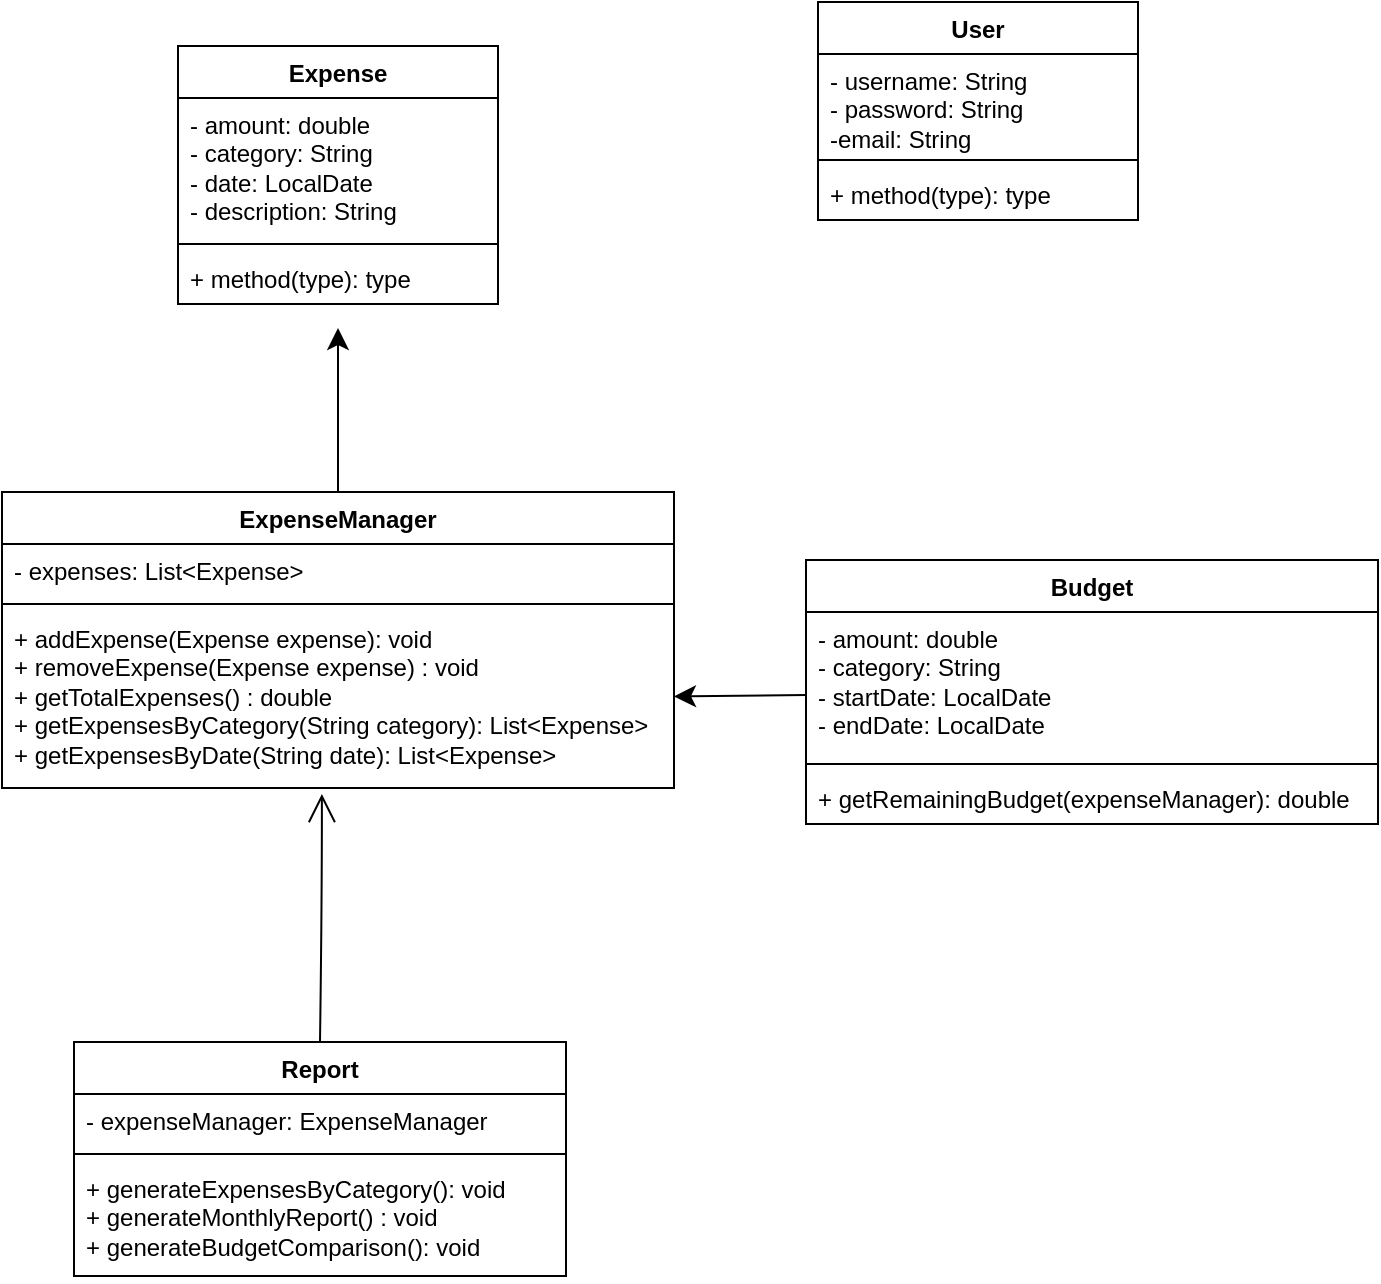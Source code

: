 <mxfile version="25.0.3">
  <diagram name="Page-1" id="wdWnBl2TLbSZ6KIcVf1b">
    <mxGraphModel dx="1130" dy="1189" grid="0" gridSize="10" guides="1" tooltips="1" connect="1" arrows="1" fold="1" page="0" pageScale="1" pageWidth="850" pageHeight="1100" math="0" shadow="0">
      <root>
        <mxCell id="0" />
        <mxCell id="1" parent="0" />
        <mxCell id="BpL-p66ha1r9M6KmjM7N-1" value="Expense" style="swimlane;fontStyle=1;align=center;verticalAlign=top;childLayout=stackLayout;horizontal=1;startSize=26;horizontalStack=0;resizeParent=1;resizeParentMax=0;resizeLast=0;collapsible=1;marginBottom=0;whiteSpace=wrap;html=1;" vertex="1" parent="1">
          <mxGeometry x="-27" y="-124" width="160" height="129" as="geometry" />
        </mxCell>
        <mxCell id="BpL-p66ha1r9M6KmjM7N-2" value="- amount: double&lt;div&gt;-&amp;nbsp;&lt;span style=&quot;background-color: initial;&quot;&gt;category:&amp;nbsp;&lt;/span&gt;&lt;span style=&quot;background-color: initial;&quot;&gt;String&amp;nbsp;&lt;/span&gt;&lt;/div&gt;&lt;div&gt;&lt;span style=&quot;background-color: initial;&quot;&gt;- date: LocalDate&lt;/span&gt;&lt;/div&gt;&lt;div&gt;- description: String&lt;/div&gt;" style="text;strokeColor=none;fillColor=none;align=left;verticalAlign=top;spacingLeft=4;spacingRight=4;overflow=hidden;rotatable=0;points=[[0,0.5],[1,0.5]];portConstraint=eastwest;whiteSpace=wrap;html=1;" vertex="1" parent="BpL-p66ha1r9M6KmjM7N-1">
          <mxGeometry y="26" width="160" height="69" as="geometry" />
        </mxCell>
        <mxCell id="BpL-p66ha1r9M6KmjM7N-3" value="" style="line;strokeWidth=1;fillColor=none;align=left;verticalAlign=middle;spacingTop=-1;spacingLeft=3;spacingRight=3;rotatable=0;labelPosition=right;points=[];portConstraint=eastwest;strokeColor=inherit;" vertex="1" parent="BpL-p66ha1r9M6KmjM7N-1">
          <mxGeometry y="95" width="160" height="8" as="geometry" />
        </mxCell>
        <mxCell id="BpL-p66ha1r9M6KmjM7N-4" value="+ method(type): type" style="text;strokeColor=none;fillColor=none;align=left;verticalAlign=top;spacingLeft=4;spacingRight=4;overflow=hidden;rotatable=0;points=[[0,0.5],[1,0.5]];portConstraint=eastwest;whiteSpace=wrap;html=1;" vertex="1" parent="BpL-p66ha1r9M6KmjM7N-1">
          <mxGeometry y="103" width="160" height="26" as="geometry" />
        </mxCell>
        <mxCell id="BpL-p66ha1r9M6KmjM7N-27" value="" style="edgeStyle=none;curved=1;rounded=0;orthogonalLoop=1;jettySize=auto;html=1;fontSize=12;startSize=8;endSize=8;" edge="1" parent="1" source="BpL-p66ha1r9M6KmjM7N-5" target="BpL-p66ha1r9M6KmjM7N-12">
          <mxGeometry relative="1" as="geometry" />
        </mxCell>
        <mxCell id="BpL-p66ha1r9M6KmjM7N-5" value="Budget" style="swimlane;fontStyle=1;align=center;verticalAlign=top;childLayout=stackLayout;horizontal=1;startSize=26;horizontalStack=0;resizeParent=1;resizeParentMax=0;resizeLast=0;collapsible=1;marginBottom=0;whiteSpace=wrap;html=1;" vertex="1" parent="1">
          <mxGeometry x="287" y="133" width="286" height="132" as="geometry" />
        </mxCell>
        <mxCell id="BpL-p66ha1r9M6KmjM7N-6" value="- amount: double&lt;div&gt;- category: String&lt;/div&gt;&lt;div&gt;- startDate: LocalDate&lt;/div&gt;&lt;div&gt;- endDate: LocalDate&lt;/div&gt;" style="text;strokeColor=none;fillColor=none;align=left;verticalAlign=top;spacingLeft=4;spacingRight=4;overflow=hidden;rotatable=0;points=[[0,0.5],[1,0.5]];portConstraint=eastwest;whiteSpace=wrap;html=1;" vertex="1" parent="BpL-p66ha1r9M6KmjM7N-5">
          <mxGeometry y="26" width="286" height="72" as="geometry" />
        </mxCell>
        <mxCell id="BpL-p66ha1r9M6KmjM7N-7" value="" style="line;strokeWidth=1;fillColor=none;align=left;verticalAlign=middle;spacingTop=-1;spacingLeft=3;spacingRight=3;rotatable=0;labelPosition=right;points=[];portConstraint=eastwest;strokeColor=inherit;" vertex="1" parent="BpL-p66ha1r9M6KmjM7N-5">
          <mxGeometry y="98" width="286" height="8" as="geometry" />
        </mxCell>
        <mxCell id="BpL-p66ha1r9M6KmjM7N-8" value="+ getRemainingBudget(expenseManager): double" style="text;strokeColor=none;fillColor=none;align=left;verticalAlign=top;spacingLeft=4;spacingRight=4;overflow=hidden;rotatable=0;points=[[0,0.5],[1,0.5]];portConstraint=eastwest;whiteSpace=wrap;html=1;" vertex="1" parent="BpL-p66ha1r9M6KmjM7N-5">
          <mxGeometry y="106" width="286" height="26" as="geometry" />
        </mxCell>
        <mxCell id="BpL-p66ha1r9M6KmjM7N-26" style="edgeStyle=none;curved=1;rounded=0;orthogonalLoop=1;jettySize=auto;html=1;exitX=0.5;exitY=0;exitDx=0;exitDy=0;fontSize=12;startSize=8;endSize=8;" edge="1" parent="1" source="BpL-p66ha1r9M6KmjM7N-9">
          <mxGeometry relative="1" as="geometry">
            <mxPoint x="53" y="17" as="targetPoint" />
          </mxGeometry>
        </mxCell>
        <mxCell id="BpL-p66ha1r9M6KmjM7N-9" value="ExpenseManager" style="swimlane;fontStyle=1;align=center;verticalAlign=top;childLayout=stackLayout;horizontal=1;startSize=26;horizontalStack=0;resizeParent=1;resizeParentMax=0;resizeLast=0;collapsible=1;marginBottom=0;whiteSpace=wrap;html=1;" vertex="1" parent="1">
          <mxGeometry x="-115" y="99" width="336" height="148" as="geometry" />
        </mxCell>
        <mxCell id="BpL-p66ha1r9M6KmjM7N-10" value="- expenses: List&amp;lt;Expense&amp;gt;" style="text;strokeColor=none;fillColor=none;align=left;verticalAlign=top;spacingLeft=4;spacingRight=4;overflow=hidden;rotatable=0;points=[[0,0.5],[1,0.5]];portConstraint=eastwest;whiteSpace=wrap;html=1;" vertex="1" parent="BpL-p66ha1r9M6KmjM7N-9">
          <mxGeometry y="26" width="336" height="26" as="geometry" />
        </mxCell>
        <mxCell id="BpL-p66ha1r9M6KmjM7N-11" value="" style="line;strokeWidth=1;fillColor=none;align=left;verticalAlign=middle;spacingTop=-1;spacingLeft=3;spacingRight=3;rotatable=0;labelPosition=right;points=[];portConstraint=eastwest;strokeColor=inherit;" vertex="1" parent="BpL-p66ha1r9M6KmjM7N-9">
          <mxGeometry y="52" width="336" height="8" as="geometry" />
        </mxCell>
        <mxCell id="BpL-p66ha1r9M6KmjM7N-12" value="+ addExpense(Expense expense): void&lt;div&gt;+ removeExpense(Expense expense) : void&lt;/div&gt;&lt;div&gt;+ getTotalExpenses() : double&lt;/div&gt;&lt;div&gt;+ getExpensesByCategory(String category): List&amp;lt;Expense&amp;gt;&lt;/div&gt;&lt;div&gt;+ getExpensesByDate(String date): List&amp;lt;Expense&amp;gt;&lt;/div&gt;" style="text;strokeColor=none;fillColor=none;align=left;verticalAlign=top;spacingLeft=4;spacingRight=4;overflow=hidden;rotatable=0;points=[[0,0.5],[1,0.5]];portConstraint=eastwest;whiteSpace=wrap;html=1;" vertex="1" parent="BpL-p66ha1r9M6KmjM7N-9">
          <mxGeometry y="60" width="336" height="88" as="geometry" />
        </mxCell>
        <mxCell id="BpL-p66ha1r9M6KmjM7N-13" value="Report" style="swimlane;fontStyle=1;align=center;verticalAlign=top;childLayout=stackLayout;horizontal=1;startSize=26;horizontalStack=0;resizeParent=1;resizeParentMax=0;resizeLast=0;collapsible=1;marginBottom=0;whiteSpace=wrap;html=1;" vertex="1" parent="1">
          <mxGeometry x="-79" y="374" width="246" height="117" as="geometry" />
        </mxCell>
        <mxCell id="BpL-p66ha1r9M6KmjM7N-14" value="- expenseManager: ExpenseManager" style="text;strokeColor=none;fillColor=none;align=left;verticalAlign=top;spacingLeft=4;spacingRight=4;overflow=hidden;rotatable=0;points=[[0,0.5],[1,0.5]];portConstraint=eastwest;whiteSpace=wrap;html=1;" vertex="1" parent="BpL-p66ha1r9M6KmjM7N-13">
          <mxGeometry y="26" width="246" height="26" as="geometry" />
        </mxCell>
        <mxCell id="BpL-p66ha1r9M6KmjM7N-15" value="" style="line;strokeWidth=1;fillColor=none;align=left;verticalAlign=middle;spacingTop=-1;spacingLeft=3;spacingRight=3;rotatable=0;labelPosition=right;points=[];portConstraint=eastwest;strokeColor=inherit;" vertex="1" parent="BpL-p66ha1r9M6KmjM7N-13">
          <mxGeometry y="52" width="246" height="8" as="geometry" />
        </mxCell>
        <mxCell id="BpL-p66ha1r9M6KmjM7N-16" value="+ generateExpensesByCategory(): void&lt;div&gt;+ generateMonthlyReport() : void&lt;/div&gt;&lt;div&gt;+ generateBudgetComparison(): void&lt;/div&gt;" style="text;strokeColor=none;fillColor=none;align=left;verticalAlign=top;spacingLeft=4;spacingRight=4;overflow=hidden;rotatable=0;points=[[0,0.5],[1,0.5]];portConstraint=eastwest;whiteSpace=wrap;html=1;" vertex="1" parent="BpL-p66ha1r9M6KmjM7N-13">
          <mxGeometry y="60" width="246" height="57" as="geometry" />
        </mxCell>
        <mxCell id="BpL-p66ha1r9M6KmjM7N-21" value="User" style="swimlane;fontStyle=1;align=center;verticalAlign=top;childLayout=stackLayout;horizontal=1;startSize=26;horizontalStack=0;resizeParent=1;resizeParentMax=0;resizeLast=0;collapsible=1;marginBottom=0;whiteSpace=wrap;html=1;" vertex="1" parent="1">
          <mxGeometry x="293" y="-146" width="160" height="109" as="geometry" />
        </mxCell>
        <mxCell id="BpL-p66ha1r9M6KmjM7N-22" value="- username: String&lt;div&gt;- password: String&lt;/div&gt;&lt;div&gt;-email: String&lt;/div&gt;" style="text;strokeColor=none;fillColor=none;align=left;verticalAlign=top;spacingLeft=4;spacingRight=4;overflow=hidden;rotatable=0;points=[[0,0.5],[1,0.5]];portConstraint=eastwest;whiteSpace=wrap;html=1;" vertex="1" parent="BpL-p66ha1r9M6KmjM7N-21">
          <mxGeometry y="26" width="160" height="49" as="geometry" />
        </mxCell>
        <mxCell id="BpL-p66ha1r9M6KmjM7N-23" value="" style="line;strokeWidth=1;fillColor=none;align=left;verticalAlign=middle;spacingTop=-1;spacingLeft=3;spacingRight=3;rotatable=0;labelPosition=right;points=[];portConstraint=eastwest;strokeColor=inherit;" vertex="1" parent="BpL-p66ha1r9M6KmjM7N-21">
          <mxGeometry y="75" width="160" height="8" as="geometry" />
        </mxCell>
        <mxCell id="BpL-p66ha1r9M6KmjM7N-24" value="+ method(type): type" style="text;strokeColor=none;fillColor=none;align=left;verticalAlign=top;spacingLeft=4;spacingRight=4;overflow=hidden;rotatable=0;points=[[0,0.5],[1,0.5]];portConstraint=eastwest;whiteSpace=wrap;html=1;" vertex="1" parent="BpL-p66ha1r9M6KmjM7N-21">
          <mxGeometry y="83" width="160" height="26" as="geometry" />
        </mxCell>
        <mxCell id="BpL-p66ha1r9M6KmjM7N-25" value="" style="endArrow=open;endFill=1;endSize=12;html=1;rounded=0;fontSize=12;curved=1;exitX=0.5;exitY=0;exitDx=0;exitDy=0;entryX=0.476;entryY=1.034;entryDx=0;entryDy=0;entryPerimeter=0;" edge="1" parent="1" source="BpL-p66ha1r9M6KmjM7N-13" target="BpL-p66ha1r9M6KmjM7N-12">
          <mxGeometry width="160" relative="1" as="geometry">
            <mxPoint x="120" y="204" as="sourcePoint" />
            <mxPoint x="192" y="304" as="targetPoint" />
            <Array as="points">
              <mxPoint x="45" y="303" />
            </Array>
          </mxGeometry>
        </mxCell>
      </root>
    </mxGraphModel>
  </diagram>
</mxfile>

